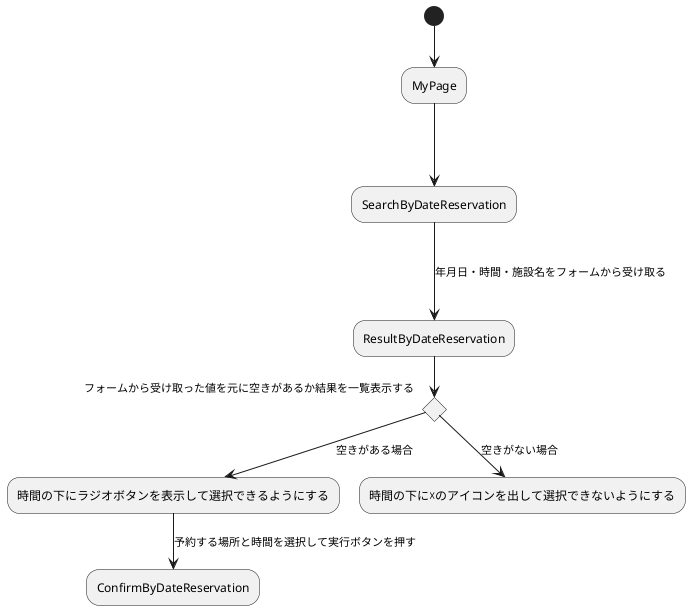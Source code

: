 @startuml
(*) --> "MyPage"
--->"SearchByDateReservation"
--->[年月日・時間・施設名をフォームから受け取る]"ResultByDateReservation"
if "フォームから受け取った値を元に空きがあるか結果を一覧表示する"
	-->[空きがある場合]"時間の下にラジオボタンを表示して選択できるようにする"
	-->[予約する場所と時間を選択して実行ボタンを押す]"ConfirmByDateReservation"
else
	-->[空きがない場合]"時間の下に☓のアイコンを出して選択できないようにする"
endif


@enduml